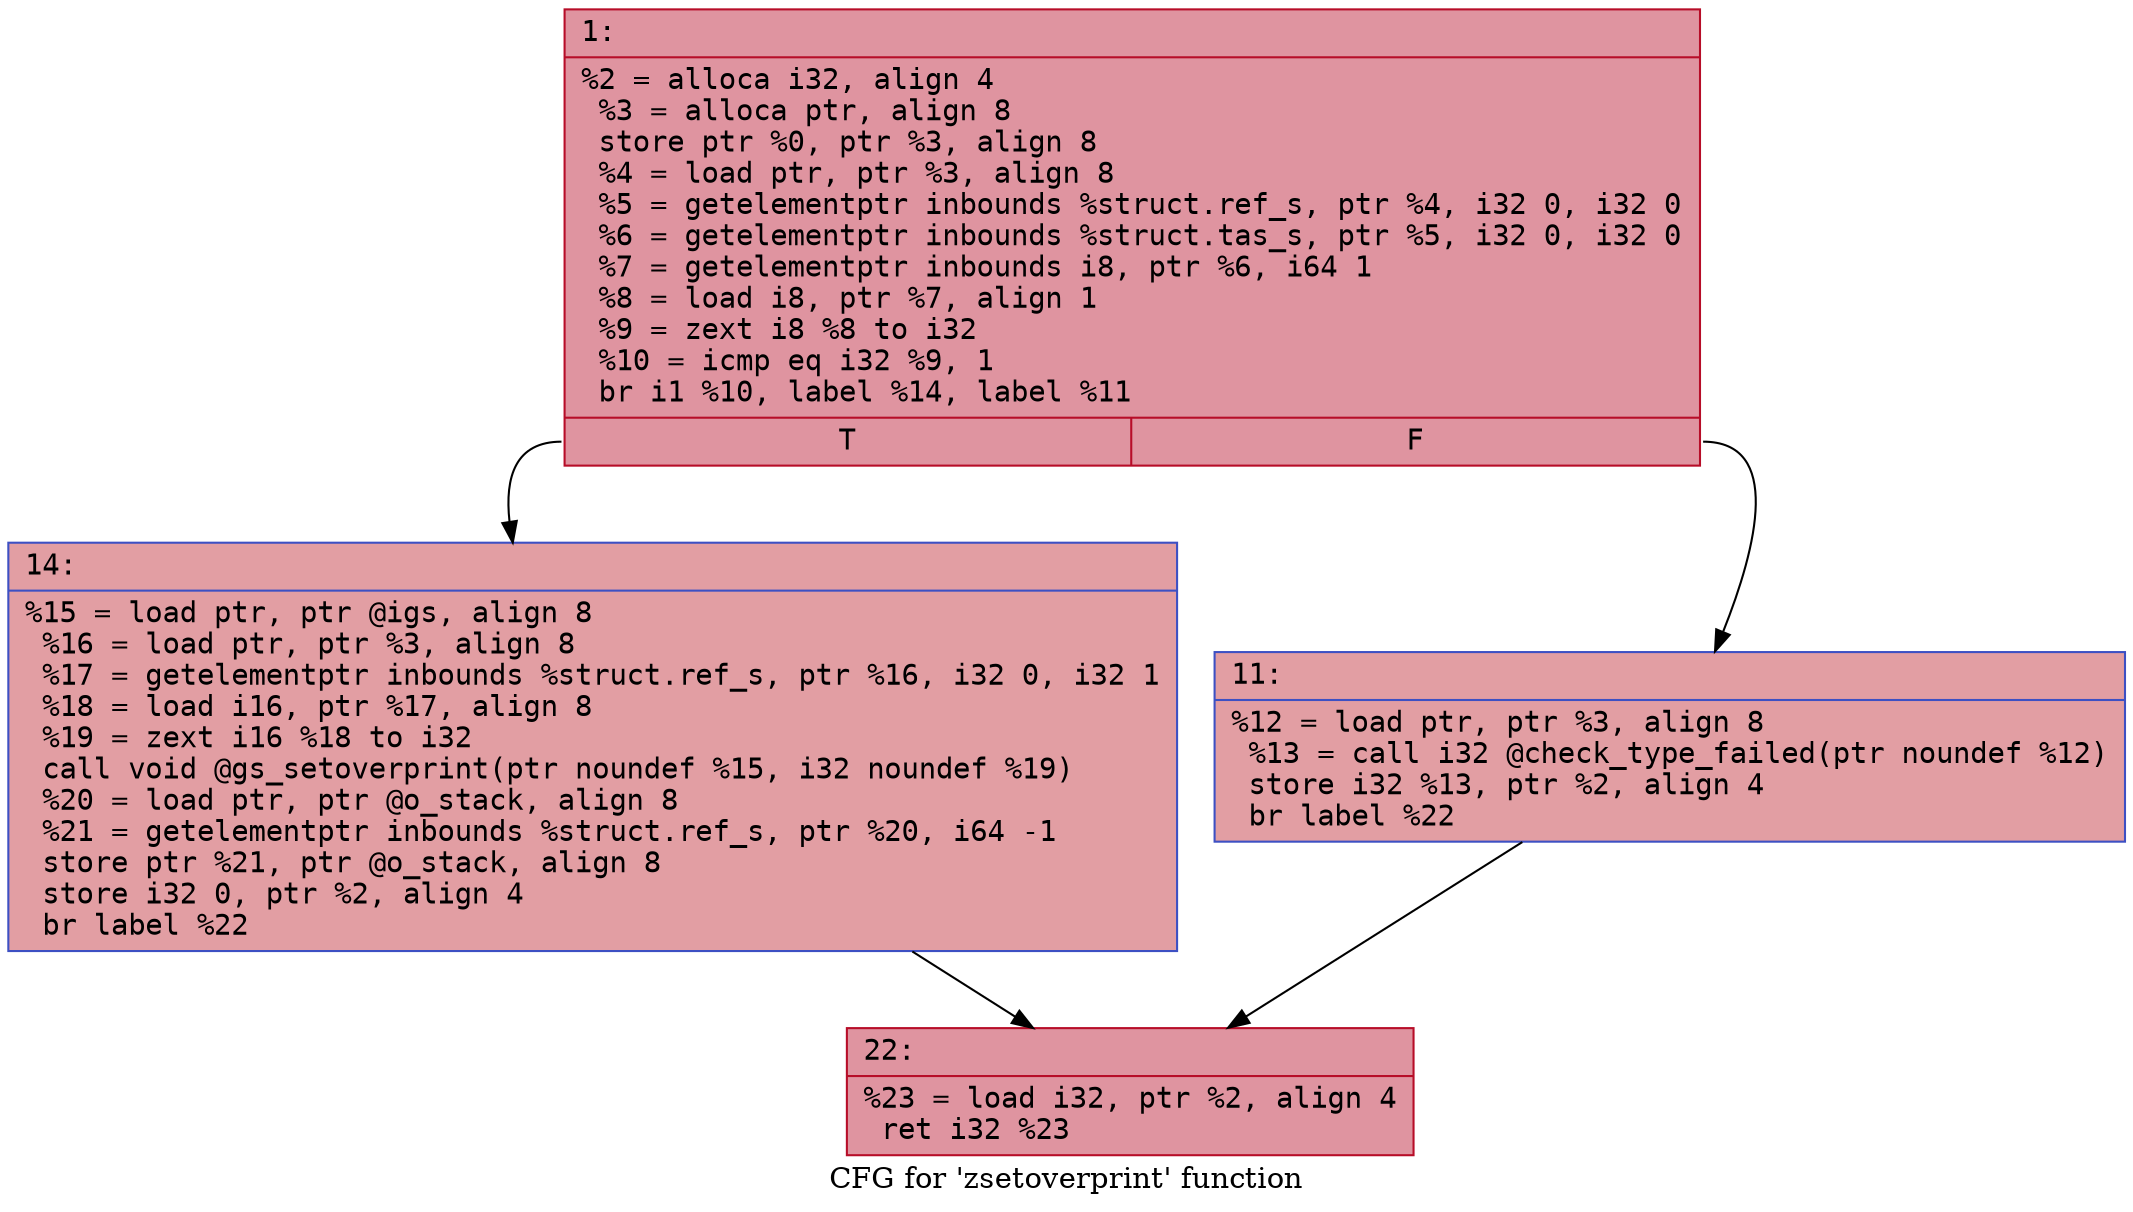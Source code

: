 digraph "CFG for 'zsetoverprint' function" {
	label="CFG for 'zsetoverprint' function";

	Node0x60000071e2b0 [shape=record,color="#b70d28ff", style=filled, fillcolor="#b70d2870" fontname="Courier",label="{1:\l|  %2 = alloca i32, align 4\l  %3 = alloca ptr, align 8\l  store ptr %0, ptr %3, align 8\l  %4 = load ptr, ptr %3, align 8\l  %5 = getelementptr inbounds %struct.ref_s, ptr %4, i32 0, i32 0\l  %6 = getelementptr inbounds %struct.tas_s, ptr %5, i32 0, i32 0\l  %7 = getelementptr inbounds i8, ptr %6, i64 1\l  %8 = load i8, ptr %7, align 1\l  %9 = zext i8 %8 to i32\l  %10 = icmp eq i32 %9, 1\l  br i1 %10, label %14, label %11\l|{<s0>T|<s1>F}}"];
	Node0x60000071e2b0:s0 -> Node0x60000071e350[tooltip="1 -> 14\nProbability 50.00%" ];
	Node0x60000071e2b0:s1 -> Node0x60000071e300[tooltip="1 -> 11\nProbability 50.00%" ];
	Node0x60000071e300 [shape=record,color="#3d50c3ff", style=filled, fillcolor="#be242e70" fontname="Courier",label="{11:\l|  %12 = load ptr, ptr %3, align 8\l  %13 = call i32 @check_type_failed(ptr noundef %12)\l  store i32 %13, ptr %2, align 4\l  br label %22\l}"];
	Node0x60000071e300 -> Node0x60000071e3a0[tooltip="11 -> 22\nProbability 100.00%" ];
	Node0x60000071e350 [shape=record,color="#3d50c3ff", style=filled, fillcolor="#be242e70" fontname="Courier",label="{14:\l|  %15 = load ptr, ptr @igs, align 8\l  %16 = load ptr, ptr %3, align 8\l  %17 = getelementptr inbounds %struct.ref_s, ptr %16, i32 0, i32 1\l  %18 = load i16, ptr %17, align 8\l  %19 = zext i16 %18 to i32\l  call void @gs_setoverprint(ptr noundef %15, i32 noundef %19)\l  %20 = load ptr, ptr @o_stack, align 8\l  %21 = getelementptr inbounds %struct.ref_s, ptr %20, i64 -1\l  store ptr %21, ptr @o_stack, align 8\l  store i32 0, ptr %2, align 4\l  br label %22\l}"];
	Node0x60000071e350 -> Node0x60000071e3a0[tooltip="14 -> 22\nProbability 100.00%" ];
	Node0x60000071e3a0 [shape=record,color="#b70d28ff", style=filled, fillcolor="#b70d2870" fontname="Courier",label="{22:\l|  %23 = load i32, ptr %2, align 4\l  ret i32 %23\l}"];
}
